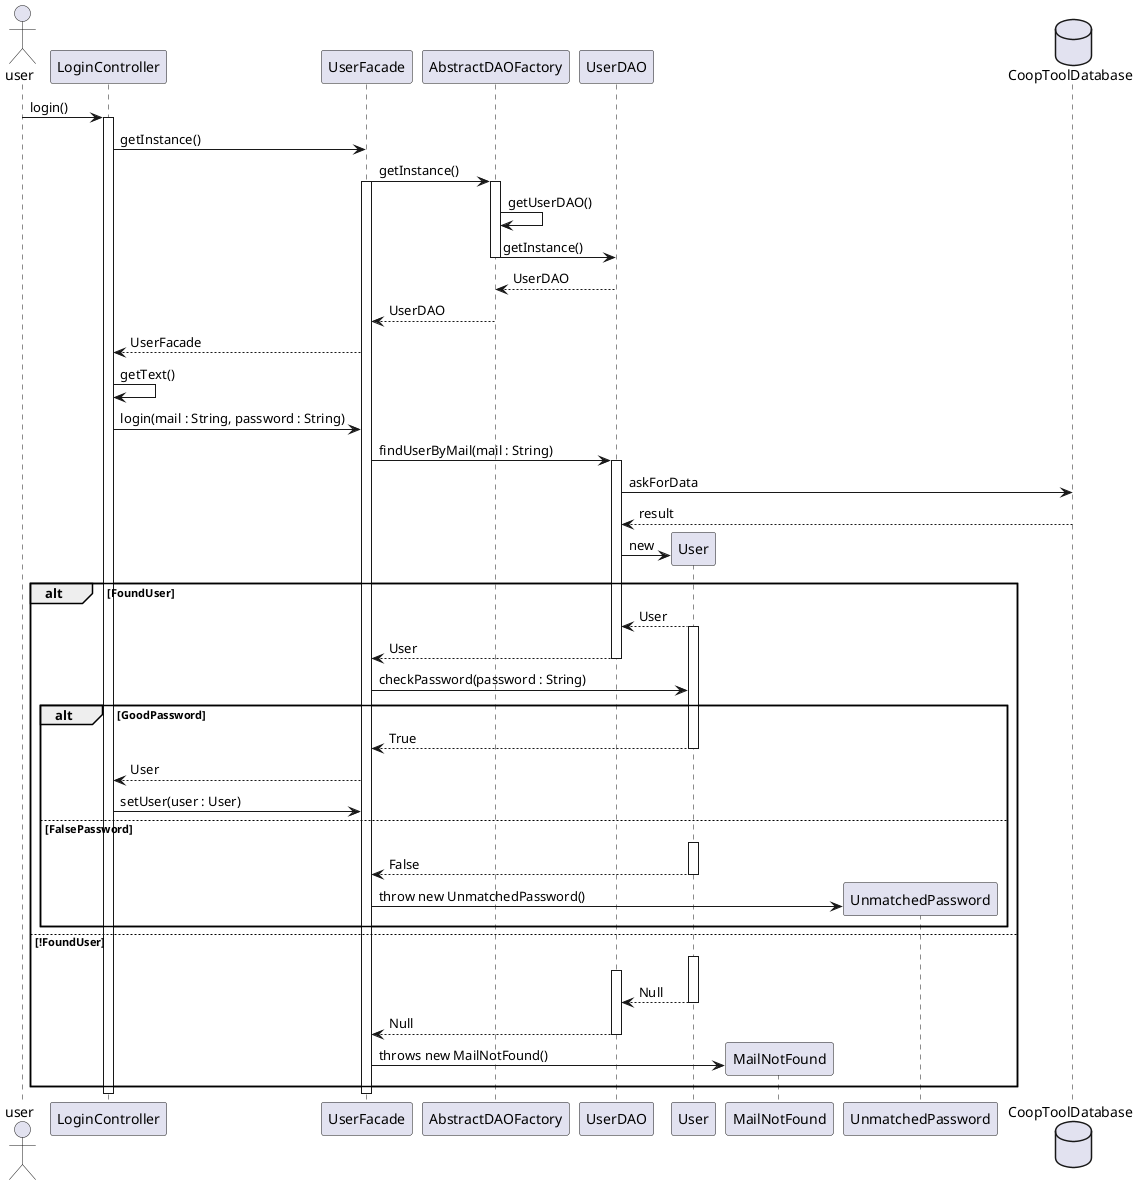@startuml

actor user
participant LoginController
participant UserFacade
participant AbstractDAOFactory
participant UserDAO
participant User
participant MailNotFound
participant UnmatchedPassword
database CoopToolDatabase

user -> LoginController : login()
activate LoginController
LoginController -> UserFacade  : getInstance()
UserFacade -> AbstractDAOFactory : getInstance()
activate UserFacade
activate AbstractDAOFactory
AbstractDAOFactory -> AbstractDAOFactory : getUserDAO()
AbstractDAOFactory -> UserDAO : getInstance()
deactivate AbstractDAOFactory
UserDAO --> AbstractDAOFactory : UserDAO
AbstractDAOFactory --> UserFacade : UserDAO
UserFacade --> LoginController : UserFacade
LoginController -> LoginController : getText()

LoginController -> UserFacade : login(mail : String, password : String)
UserFacade -> UserDAO : findUserByMail(mail : String)
activate UserDAO
UserDAO -> CoopToolDatabase : askForData
CoopToolDatabase --> UserDAO : result
create User
UserDAO -> User : new

alt FoundUser
    User --> UserDAO : User
    activate User
    UserDAO --> UserFacade : User
    deactivate UserDAO
    UserFacade -> User : checkPassword(password : String)
    alt GoodPassword
        User --> UserFacade : True
        deactivate User
        UserFacade --> LoginController : User
        LoginController -> UserFacade : setUser(user : User)
    else FalsePassword
        UserFacade -[hidden]> User
        activate User
        User --> UserFacade : False
        deactivate User
        create UnmatchedPassword
        UserFacade -> UnmatchedPassword : throw new UnmatchedPassword()
    end
else !FoundUser
    UserDAO -[hidden]> User
    activate User
    User -[hidden]> UserDAO
    activate UserDAO
    User --> UserDAO : Null
    deactivate User
    UserDAO --> UserFacade : Null
    deactivate UserDAO
    create MailNotFound
    UserFacade -> MailNotFound : throws new MailNotFound()
end

deactivate LoginController
deactivate UserFacade

@enduml
